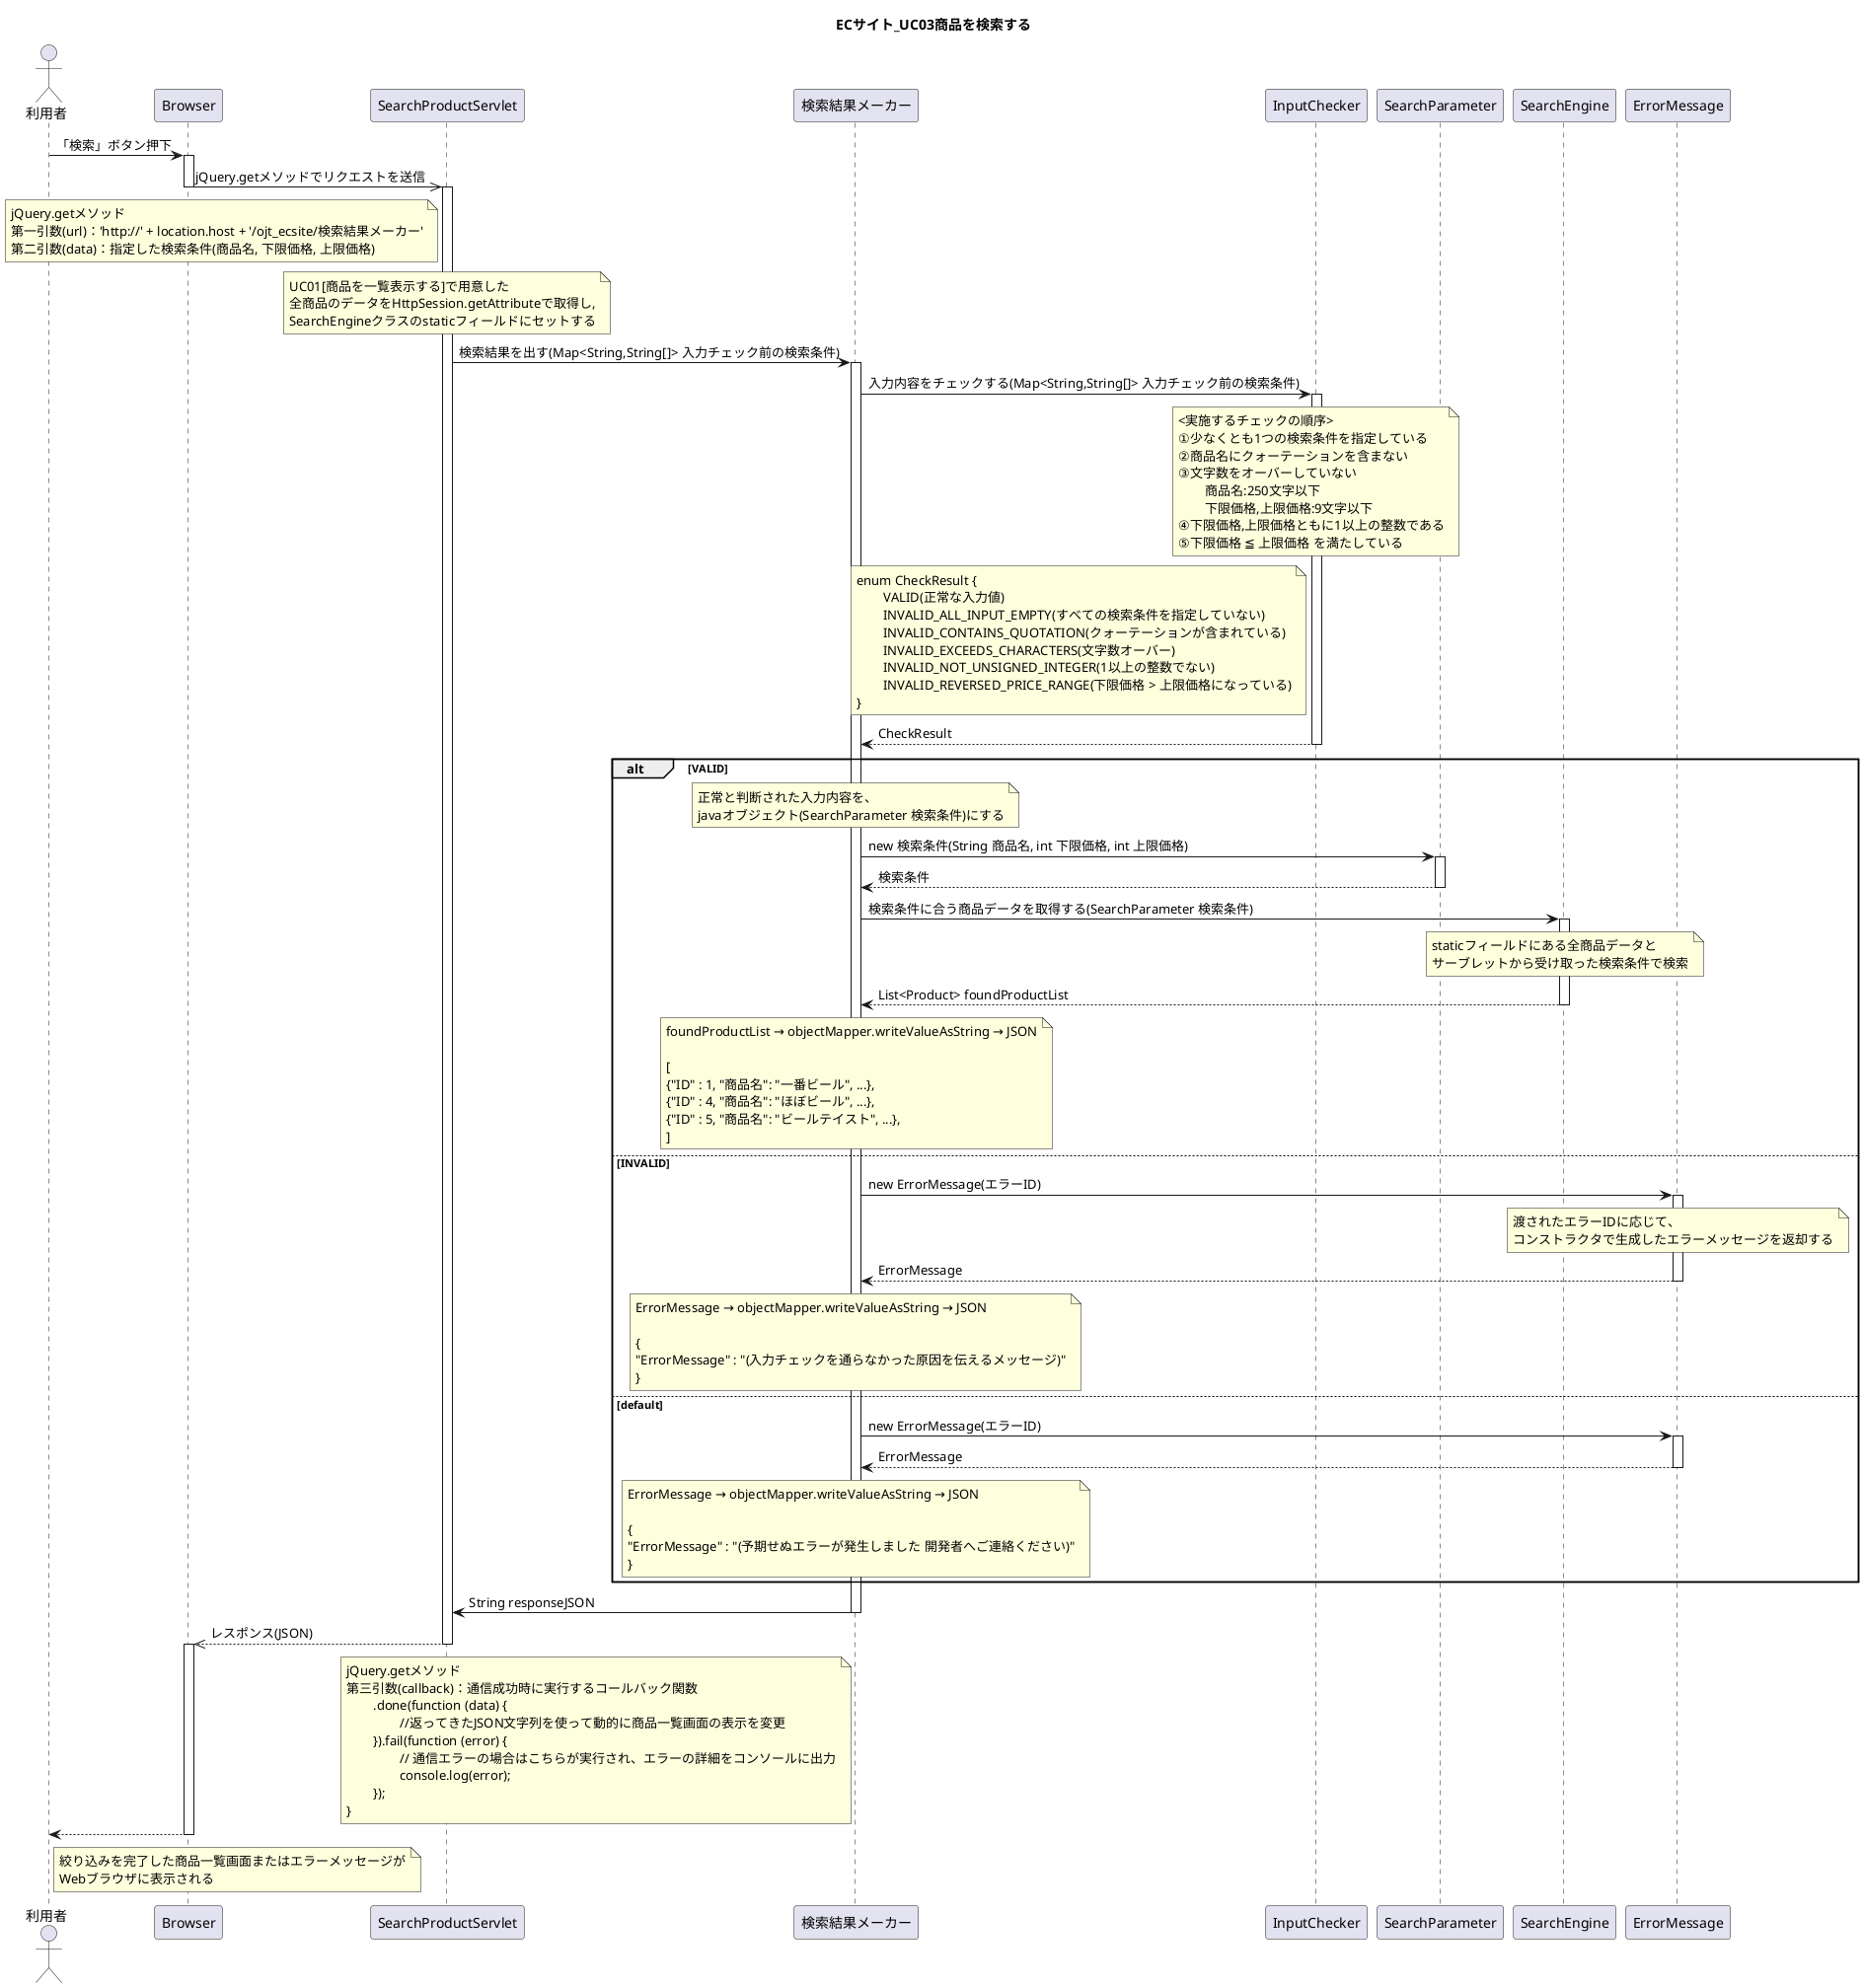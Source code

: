 @startuml
title ECサイト_UC03商品を検索する

actor 利用者

利用者 -> Browser : 「検索」ボタン押下
activate Browser

Browser ->> SearchProductServlet : jQuery.getメソッドでリクエストを送信
deactivate Browser
activate SearchProductServlet

	note left of SearchProductServlet
	jQuery.getメソッド
	第一引数(url)：'http://' + location.host + '/ojt_ecsite/検索結果メーカー'
	第二引数(data)：指定した検索条件(商品名, 下限価格, 上限価格)
	end note

	note over SearchProductServlet
	UC01[商品を一覧表示する]で用意した
	全商品のデータをHttpSession.getAttributeで取得し,
	SearchEngineクラスのstaticフィールドにセットする
	end note
	
SearchProductServlet -> 検索結果メーカー : 検索結果を出す(Map<String,String[]> 入力チェック前の検索条件)
activate 検索結果メーカー

検索結果メーカー -> InputChecker : 入力内容をチェックする(Map<String,String[]> 入力チェック前の検索条件)
activate InputChecker

	note over InputChecker
	<実施するチェックの順序>
	①少なくとも1つの検索条件を指定している
	②商品名にクォーテーションを含まない
	③文字数をオーバーしていない
		商品名:250文字以下
		下限価格,上限価格:9文字以下
	④下限価格,上限価格ともに1以上の整数である
	⑤下限価格 ≦ 上限価格 を満たしている
	end note

	note left of InputChecker 
	enum CheckResult {
		VALID(正常な入力値)
		INVALID_ALL_INPUT_EMPTY(すべての検索条件を指定していない)
		INVALID_CONTAINS_QUOTATION(クォーテーションが含まれている)
		INVALID_EXCEEDS_CHARACTERS(文字数オーバー)
		INVALID_NOT_UNSIGNED_INTEGER(1以上の整数でない)
		INVALID_REVERSED_PRICE_RANGE(下限価格 > 上限価格になっている)
	}
	end note

検索結果メーカー <-- InputChecker : CheckResult
deactivate InputChecker


alt VALID
	
	note over 検索結果メーカー
	正常と判断された入力内容を、
	javaオブジェクト(SearchParameter 検索条件)にする
	end note

検索結果メーカー -> SearchParameter : new 検索条件(String 商品名, int 下限価格, int 上限価格)
activate SearchParameter
検索結果メーカー <-- SearchParameter : 検索条件
deactivate SearchParameter

検索結果メーカー -> SearchEngine : 検索条件に合う商品データを取得する(SearchParameter 検索条件)
activate SearchEngine

	note over SearchEngine
	staticフィールドにある全商品データと
	サーブレットから受け取った検索条件で検索
	end note

検索結果メーカー <-- SearchEngine : List<Product> foundProductList
deactivate SearchEngine

	note over 検索結果メーカー
	foundProductList → objectMapper.writeValueAsString → JSON

	[
	{"ID" : 1, "商品名": "一番ビール", ...},
	{"ID" : 4, "商品名": "ほぼビール", ...},
	{"ID" : 5, "商品名": "ビールテイスト", ...},
	]
	end note

else INVALID

検索結果メーカー -> ErrorMessage : new ErrorMessage(エラーID)
activate ErrorMessage

	note over ErrorMessage
	渡されたエラーIDに応じて、
	コンストラクタで生成したエラーメッセージを返却する
	end note

検索結果メーカー <-- ErrorMessage : ErrorMessage
deactivate ErrorMessage

	note over 検索結果メーカー
	ErrorMessage → objectMapper.writeValueAsString → JSON

	{
	"ErrorMessage" : "(入力チェックを通らなかった原因を伝えるメッセージ)"
	}
	end note

else default

検索結果メーカー -> ErrorMessage : new ErrorMessage(エラーID)
activate ErrorMessage
検索結果メーカー <-- ErrorMessage : ErrorMessage
deactivate ErrorMessage

	note over 検索結果メーカー
	ErrorMessage → objectMapper.writeValueAsString → JSON

	{
	"ErrorMessage" : "(予期せぬエラーが発生しました 開発者へご連絡ください)"
	}
	end note

end

SearchProductServlet <- 検索結果メーカー : String responseJSON
deactivate 検索結果メーカー
Browser <<-- SearchProductServlet : レスポンス(JSON)
deactivate SearchProductServlet
activate Browser

	note left of 検索結果メーカー
	jQuery.getメソッド
	第三引数(callback)：通信成功時に実行するコールバック関数
		.done(function (data) {
			//返ってきたJSON文字列を使って動的に商品一覧画面の表示を変更
		}).fail(function (error) {
			// 通信エラーの場合はこちらが実行され、エラーの詳細をコンソールに出力
			console.log(error);
		});
	}
	end note


利用者 <-- Browser
	note right of 利用者
	絞り込みを完了した商品一覧画面またはエラーメッセージが
	Webブラウザに表示される
	end note

deactivate Browser

@enduml
